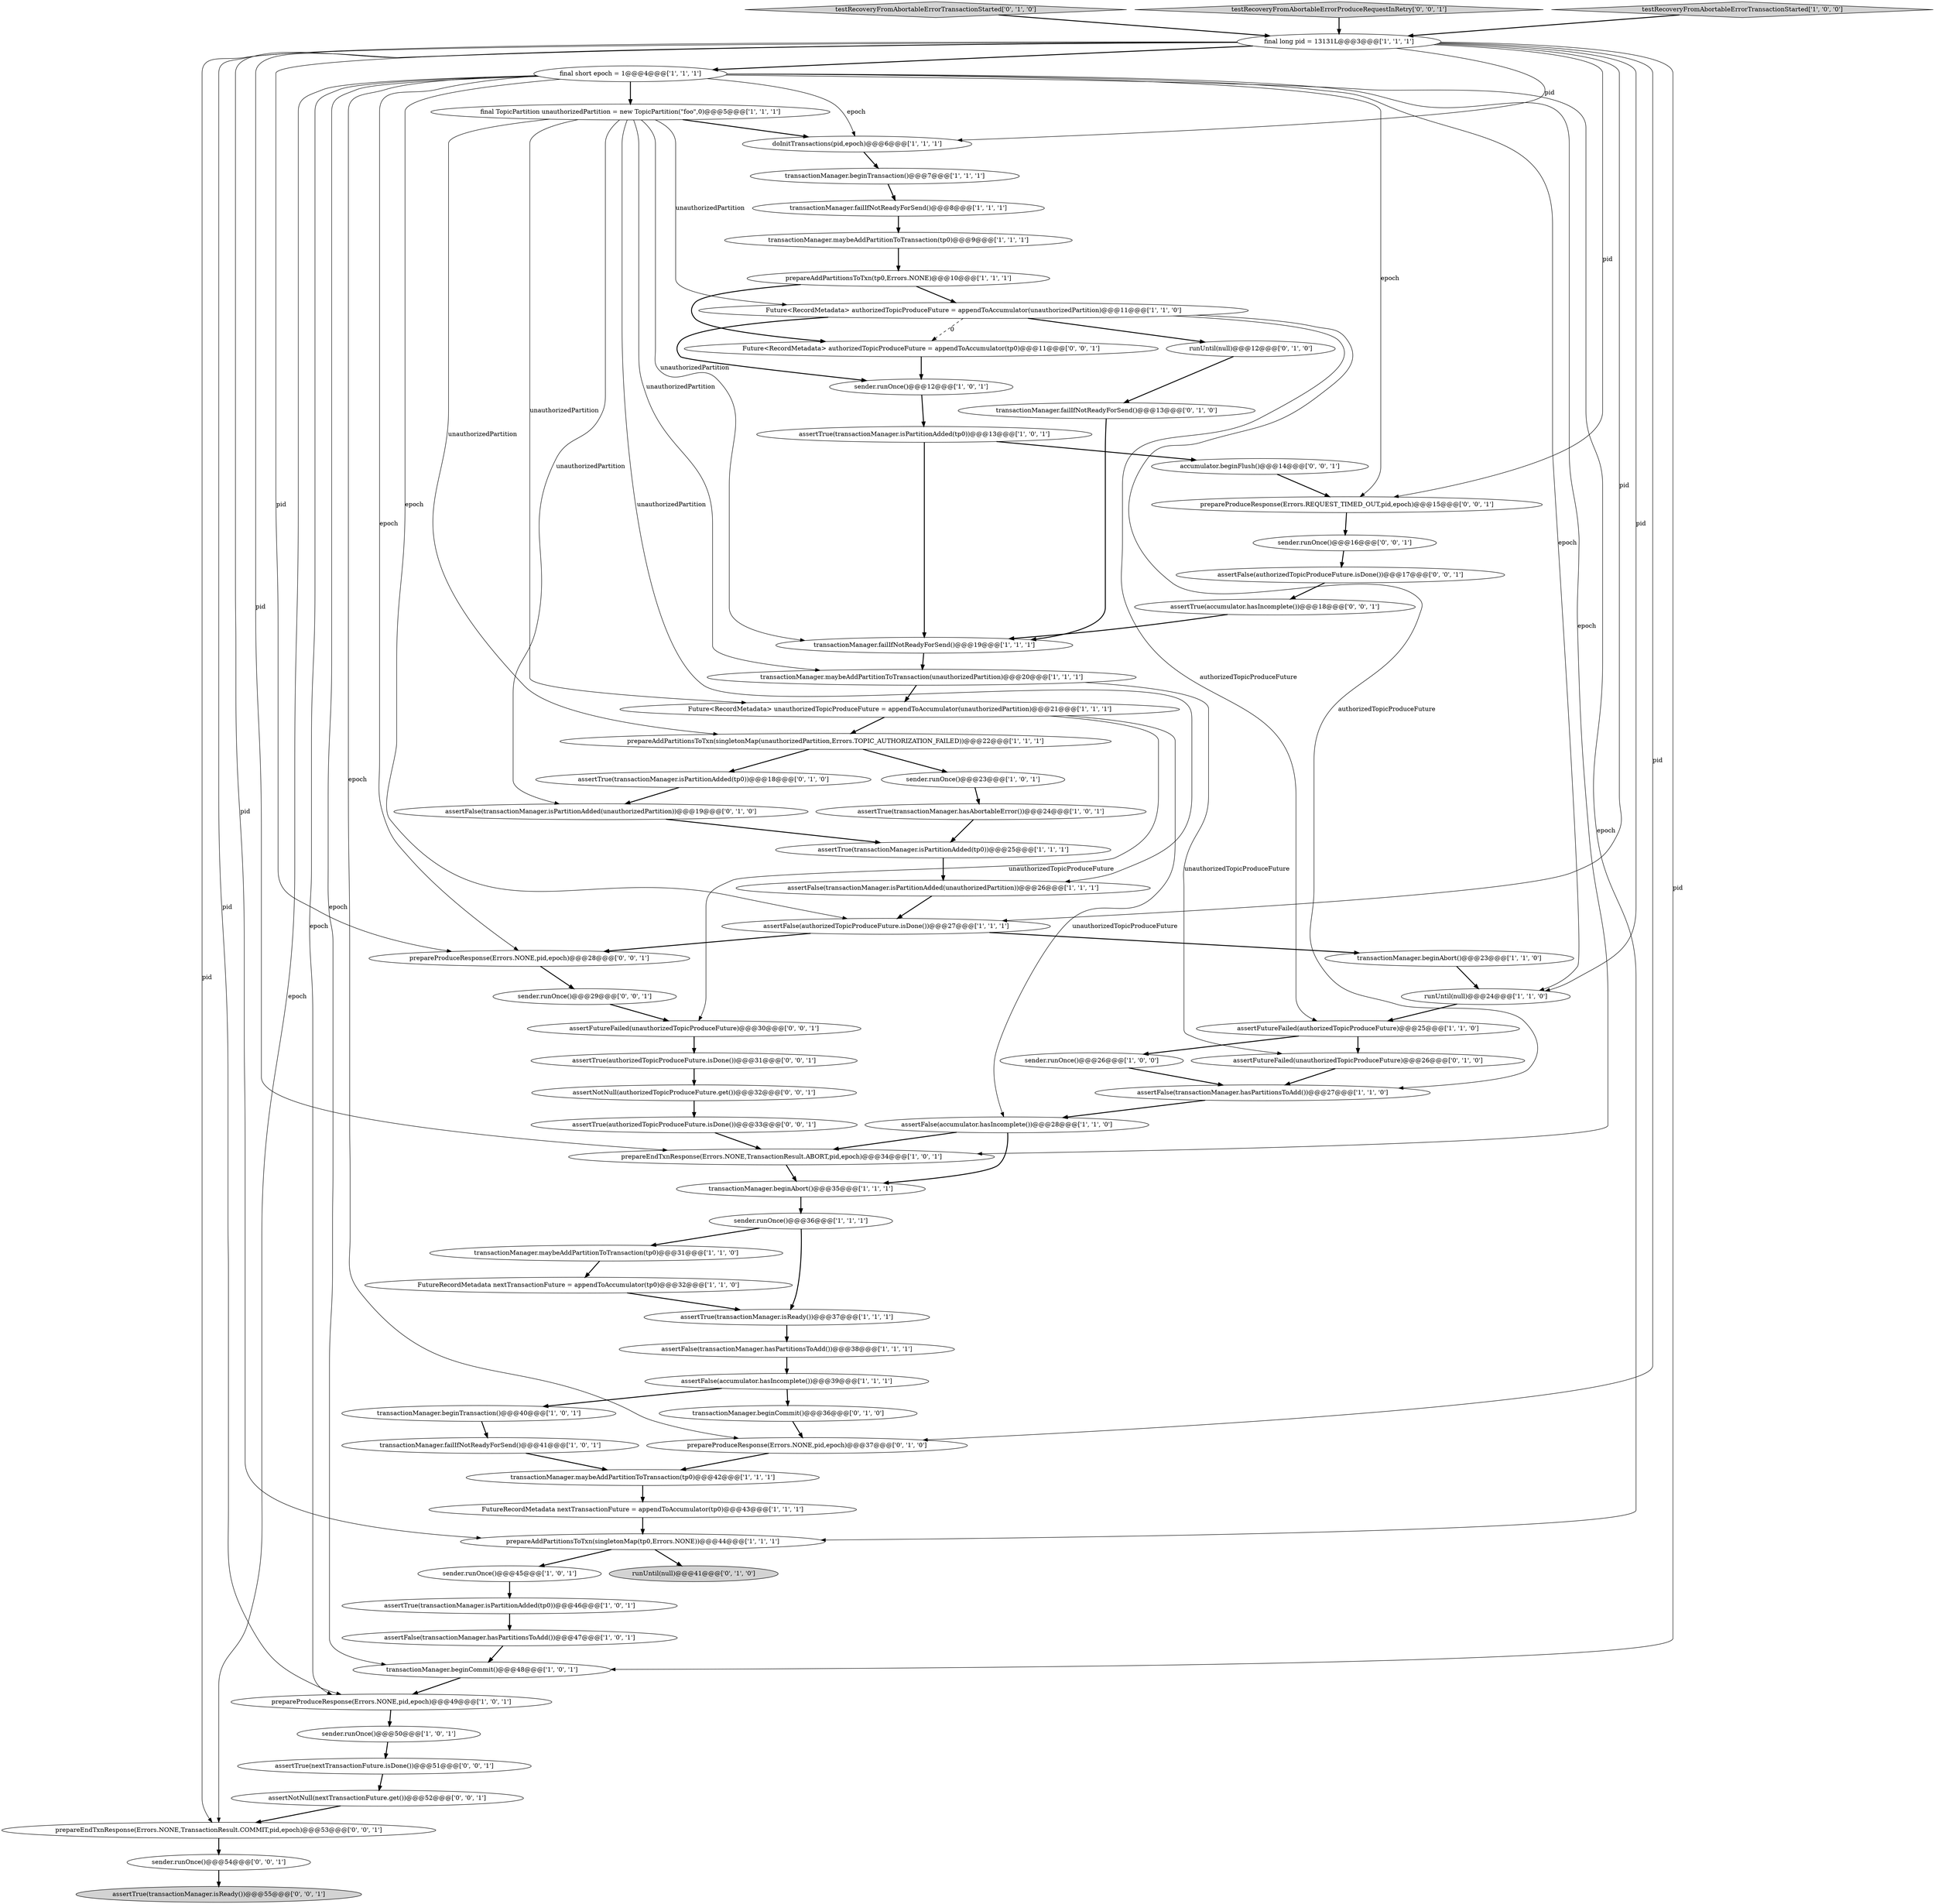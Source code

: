digraph {
4 [style = filled, label = "transactionManager.failIfNotReadyForSend()@@@41@@@['1', '0', '1']", fillcolor = white, shape = ellipse image = "AAA0AAABBB1BBB"];
48 [style = filled, label = "prepareProduceResponse(Errors.NONE,pid,epoch)@@@37@@@['0', '1', '0']", fillcolor = white, shape = ellipse image = "AAA0AAABBB2BBB"];
21 [style = filled, label = "Future<RecordMetadata> unauthorizedTopicProduceFuture = appendToAccumulator(unauthorizedPartition)@@@21@@@['1', '1', '1']", fillcolor = white, shape = ellipse image = "AAA0AAABBB1BBB"];
52 [style = filled, label = "assertTrue(transactionManager.isPartitionAdded(tp0))@@@18@@@['0', '1', '0']", fillcolor = white, shape = ellipse image = "AAA0AAABBB2BBB"];
31 [style = filled, label = "prepareProduceResponse(Errors.NONE,pid,epoch)@@@49@@@['1', '0', '1']", fillcolor = white, shape = ellipse image = "AAA0AAABBB1BBB"];
49 [style = filled, label = "assertFutureFailed(unauthorizedTopicProduceFuture)@@@26@@@['0', '1', '0']", fillcolor = white, shape = ellipse image = "AAA0AAABBB2BBB"];
18 [style = filled, label = "assertTrue(transactionManager.hasAbortableError())@@@24@@@['1', '0', '1']", fillcolor = white, shape = ellipse image = "AAA0AAABBB1BBB"];
65 [style = filled, label = "assertTrue(authorizedTopicProduceFuture.isDone())@@@33@@@['0', '0', '1']", fillcolor = white, shape = ellipse image = "AAA0AAABBB3BBB"];
60 [style = filled, label = "prepareProduceResponse(Errors.NONE,pid,epoch)@@@28@@@['0', '0', '1']", fillcolor = white, shape = ellipse image = "AAA0AAABBB3BBB"];
70 [style = filled, label = "Future<RecordMetadata> authorizedTopicProduceFuture = appendToAccumulator(tp0)@@@11@@@['0', '0', '1']", fillcolor = white, shape = ellipse image = "AAA0AAABBB3BBB"];
58 [style = filled, label = "accumulator.beginFlush()@@@14@@@['0', '0', '1']", fillcolor = white, shape = ellipse image = "AAA0AAABBB3BBB"];
30 [style = filled, label = "sender.runOnce()@@@45@@@['1', '0', '1']", fillcolor = white, shape = ellipse image = "AAA0AAABBB1BBB"];
66 [style = filled, label = "assertTrue(accumulator.hasIncomplete())@@@18@@@['0', '0', '1']", fillcolor = white, shape = ellipse image = "AAA0AAABBB3BBB"];
1 [style = filled, label = "FutureRecordMetadata nextTransactionFuture = appendToAccumulator(tp0)@@@43@@@['1', '1', '1']", fillcolor = white, shape = ellipse image = "AAA0AAABBB1BBB"];
33 [style = filled, label = "doInitTransactions(pid,epoch)@@@6@@@['1', '1', '1']", fillcolor = white, shape = ellipse image = "AAA0AAABBB1BBB"];
69 [style = filled, label = "assertTrue(authorizedTopicProduceFuture.isDone())@@@31@@@['0', '0', '1']", fillcolor = white, shape = ellipse image = "AAA0AAABBB3BBB"];
25 [style = filled, label = "prepareAddPartitionsToTxn(singletonMap(unauthorizedPartition,Errors.TOPIC_AUTHORIZATION_FAILED))@@@22@@@['1', '1', '1']", fillcolor = white, shape = ellipse image = "AAA0AAABBB1BBB"];
17 [style = filled, label = "assertFalse(accumulator.hasIncomplete())@@@28@@@['1', '1', '0']", fillcolor = white, shape = ellipse image = "AAA0AAABBB1BBB"];
8 [style = filled, label = "assertFutureFailed(authorizedTopicProduceFuture)@@@25@@@['1', '1', '0']", fillcolor = white, shape = ellipse image = "AAA0AAABBB1BBB"];
55 [style = filled, label = "prepareEndTxnResponse(Errors.NONE,TransactionResult.COMMIT,pid,epoch)@@@53@@@['0', '0', '1']", fillcolor = white, shape = ellipse image = "AAA0AAABBB3BBB"];
9 [style = filled, label = "assertFalse(transactionManager.hasPartitionsToAdd())@@@47@@@['1', '0', '1']", fillcolor = white, shape = ellipse image = "AAA0AAABBB1BBB"];
50 [style = filled, label = "transactionManager.failIfNotReadyForSend()@@@13@@@['0', '1', '0']", fillcolor = white, shape = ellipse image = "AAA0AAABBB2BBB"];
63 [style = filled, label = "assertTrue(nextTransactionFuture.isDone())@@@51@@@['0', '0', '1']", fillcolor = white, shape = ellipse image = "AAA0AAABBB3BBB"];
42 [style = filled, label = "prepareAddPartitionsToTxn(singletonMap(tp0,Errors.NONE))@@@44@@@['1', '1', '1']", fillcolor = white, shape = ellipse image = "AAA0AAABBB1BBB"];
43 [style = filled, label = "assertFalse(transactionManager.isPartitionAdded(unauthorizedPartition))@@@26@@@['1', '1', '1']", fillcolor = white, shape = ellipse image = "AAA0AAABBB1BBB"];
51 [style = filled, label = "testRecoveryFromAbortableErrorTransactionStarted['0', '1', '0']", fillcolor = lightgray, shape = diamond image = "AAA0AAABBB2BBB"];
67 [style = filled, label = "prepareProduceResponse(Errors.REQUEST_TIMED_OUT,pid,epoch)@@@15@@@['0', '0', '1']", fillcolor = white, shape = ellipse image = "AAA0AAABBB3BBB"];
61 [style = filled, label = "assertFalse(authorizedTopicProduceFuture.isDone())@@@17@@@['0', '0', '1']", fillcolor = white, shape = ellipse image = "AAA0AAABBB3BBB"];
26 [style = filled, label = "sender.runOnce()@@@36@@@['1', '1', '1']", fillcolor = white, shape = ellipse image = "AAA0AAABBB1BBB"];
0 [style = filled, label = "transactionManager.maybeAddPartitionToTransaction(unauthorizedPartition)@@@20@@@['1', '1', '1']", fillcolor = white, shape = ellipse image = "AAA0AAABBB1BBB"];
10 [style = filled, label = "transactionManager.beginTransaction()@@@7@@@['1', '1', '1']", fillcolor = white, shape = ellipse image = "AAA0AAABBB1BBB"];
7 [style = filled, label = "sender.runOnce()@@@23@@@['1', '0', '1']", fillcolor = white, shape = ellipse image = "AAA0AAABBB1BBB"];
2 [style = filled, label = "assertFalse(transactionManager.hasPartitionsToAdd())@@@38@@@['1', '1', '1']", fillcolor = white, shape = ellipse image = "AAA0AAABBB1BBB"];
46 [style = filled, label = "transactionManager.beginCommit()@@@36@@@['0', '1', '0']", fillcolor = white, shape = ellipse image = "AAA0AAABBB2BBB"];
57 [style = filled, label = "testRecoveryFromAbortableErrorProduceRequestInRetry['0', '0', '1']", fillcolor = lightgray, shape = diamond image = "AAA0AAABBB3BBB"];
28 [style = filled, label = "assertFalse(transactionManager.hasPartitionsToAdd())@@@27@@@['1', '1', '0']", fillcolor = white, shape = ellipse image = "AAA0AAABBB1BBB"];
35 [style = filled, label = "transactionManager.failIfNotReadyForSend()@@@8@@@['1', '1', '1']", fillcolor = white, shape = ellipse image = "AAA0AAABBB1BBB"];
3 [style = filled, label = "assertFalse(authorizedTopicProduceFuture.isDone())@@@27@@@['1', '1', '1']", fillcolor = white, shape = ellipse image = "AAA0AAABBB1BBB"];
23 [style = filled, label = "testRecoveryFromAbortableErrorTransactionStarted['1', '0', '0']", fillcolor = lightgray, shape = diamond image = "AAA0AAABBB1BBB"];
32 [style = filled, label = "transactionManager.beginAbort()@@@23@@@['1', '1', '0']", fillcolor = white, shape = ellipse image = "AAA0AAABBB1BBB"];
16 [style = filled, label = "prepareAddPartitionsToTxn(tp0,Errors.NONE)@@@10@@@['1', '1', '1']", fillcolor = white, shape = ellipse image = "AAA0AAABBB1BBB"];
22 [style = filled, label = "assertTrue(transactionManager.isPartitionAdded(tp0))@@@13@@@['1', '0', '1']", fillcolor = white, shape = ellipse image = "AAA0AAABBB1BBB"];
41 [style = filled, label = "Future<RecordMetadata> authorizedTopicProduceFuture = appendToAccumulator(unauthorizedPartition)@@@11@@@['1', '1', '0']", fillcolor = white, shape = ellipse image = "AAA0AAABBB1BBB"];
37 [style = filled, label = "final TopicPartition unauthorizedPartition = new TopicPartition(\"foo\",0)@@@5@@@['1', '1', '1']", fillcolor = white, shape = ellipse image = "AAA0AAABBB1BBB"];
45 [style = filled, label = "transactionManager.failIfNotReadyForSend()@@@19@@@['1', '1', '1']", fillcolor = white, shape = ellipse image = "AAA0AAABBB1BBB"];
62 [style = filled, label = "sender.runOnce()@@@16@@@['0', '0', '1']", fillcolor = white, shape = ellipse image = "AAA0AAABBB3BBB"];
72 [style = filled, label = "sender.runOnce()@@@54@@@['0', '0', '1']", fillcolor = white, shape = ellipse image = "AAA0AAABBB3BBB"];
15 [style = filled, label = "sender.runOnce()@@@12@@@['1', '0', '1']", fillcolor = white, shape = ellipse image = "AAA0AAABBB1BBB"];
12 [style = filled, label = "transactionManager.maybeAddPartitionToTransaction(tp0)@@@31@@@['1', '1', '0']", fillcolor = white, shape = ellipse image = "AAA0AAABBB1BBB"];
56 [style = filled, label = "assertTrue(transactionManager.isReady())@@@55@@@['0', '0', '1']", fillcolor = lightgray, shape = ellipse image = "AAA0AAABBB3BBB"];
13 [style = filled, label = "FutureRecordMetadata nextTransactionFuture = appendToAccumulator(tp0)@@@32@@@['1', '1', '0']", fillcolor = white, shape = ellipse image = "AAA0AAABBB1BBB"];
11 [style = filled, label = "prepareEndTxnResponse(Errors.NONE,TransactionResult.ABORT,pid,epoch)@@@34@@@['1', '0', '1']", fillcolor = white, shape = ellipse image = "AAA0AAABBB1BBB"];
38 [style = filled, label = "assertFalse(accumulator.hasIncomplete())@@@39@@@['1', '1', '1']", fillcolor = white, shape = ellipse image = "AAA0AAABBB1BBB"];
44 [style = filled, label = "assertTrue(transactionManager.isReady())@@@37@@@['1', '1', '1']", fillcolor = white, shape = ellipse image = "AAA0AAABBB1BBB"];
5 [style = filled, label = "transactionManager.maybeAddPartitionToTransaction(tp0)@@@9@@@['1', '1', '1']", fillcolor = white, shape = ellipse image = "AAA0AAABBB1BBB"];
34 [style = filled, label = "assertTrue(transactionManager.isPartitionAdded(tp0))@@@25@@@['1', '1', '1']", fillcolor = white, shape = ellipse image = "AAA0AAABBB1BBB"];
39 [style = filled, label = "transactionManager.maybeAddPartitionToTransaction(tp0)@@@42@@@['1', '1', '1']", fillcolor = white, shape = ellipse image = "AAA0AAABBB1BBB"];
36 [style = filled, label = "final short epoch = 1@@@4@@@['1', '1', '1']", fillcolor = white, shape = ellipse image = "AAA0AAABBB1BBB"];
59 [style = filled, label = "assertNotNull(authorizedTopicProduceFuture.get())@@@32@@@['0', '0', '1']", fillcolor = white, shape = ellipse image = "AAA0AAABBB3BBB"];
68 [style = filled, label = "sender.runOnce()@@@29@@@['0', '0', '1']", fillcolor = white, shape = ellipse image = "AAA0AAABBB3BBB"];
19 [style = filled, label = "sender.runOnce()@@@26@@@['1', '0', '0']", fillcolor = white, shape = ellipse image = "AAA0AAABBB1BBB"];
53 [style = filled, label = "assertFalse(transactionManager.isPartitionAdded(unauthorizedPartition))@@@19@@@['0', '1', '0']", fillcolor = white, shape = ellipse image = "AAA0AAABBB2BBB"];
40 [style = filled, label = "transactionManager.beginTransaction()@@@40@@@['1', '0', '1']", fillcolor = white, shape = ellipse image = "AAA0AAABBB1BBB"];
54 [style = filled, label = "runUntil(null)@@@12@@@['0', '1', '0']", fillcolor = white, shape = ellipse image = "AAA0AAABBB2BBB"];
14 [style = filled, label = "transactionManager.beginCommit()@@@48@@@['1', '0', '1']", fillcolor = white, shape = ellipse image = "AAA0AAABBB1BBB"];
47 [style = filled, label = "runUntil(null)@@@41@@@['0', '1', '0']", fillcolor = lightgray, shape = ellipse image = "AAA0AAABBB2BBB"];
71 [style = filled, label = "assertNotNull(nextTransactionFuture.get())@@@52@@@['0', '0', '1']", fillcolor = white, shape = ellipse image = "AAA0AAABBB3BBB"];
29 [style = filled, label = "transactionManager.beginAbort()@@@35@@@['1', '1', '1']", fillcolor = white, shape = ellipse image = "AAA0AAABBB1BBB"];
20 [style = filled, label = "sender.runOnce()@@@50@@@['1', '0', '1']", fillcolor = white, shape = ellipse image = "AAA0AAABBB1BBB"];
24 [style = filled, label = "assertTrue(transactionManager.isPartitionAdded(tp0))@@@46@@@['1', '0', '1']", fillcolor = white, shape = ellipse image = "AAA0AAABBB1BBB"];
6 [style = filled, label = "runUntil(null)@@@24@@@['1', '1', '0']", fillcolor = white, shape = ellipse image = "AAA0AAABBB1BBB"];
27 [style = filled, label = "final long pid = 13131L@@@3@@@['1', '1', '1']", fillcolor = white, shape = ellipse image = "AAA0AAABBB1BBB"];
64 [style = filled, label = "assertFutureFailed(unauthorizedTopicProduceFuture)@@@30@@@['0', '0', '1']", fillcolor = white, shape = ellipse image = "AAA0AAABBB3BBB"];
40->4 [style = bold, label=""];
27->3 [style = solid, label="pid"];
55->72 [style = bold, label=""];
61->66 [style = bold, label=""];
41->15 [style = bold, label=""];
25->52 [style = bold, label=""];
36->48 [style = solid, label="epoch"];
62->61 [style = bold, label=""];
10->35 [style = bold, label=""];
11->29 [style = bold, label=""];
46->48 [style = bold, label=""];
32->6 [style = bold, label=""];
48->39 [style = bold, label=""];
16->41 [style = bold, label=""];
27->11 [style = solid, label="pid"];
26->12 [style = bold, label=""];
43->3 [style = bold, label=""];
37->45 [style = solid, label="unauthorizedPartition"];
37->21 [style = solid, label="unauthorizedPartition"];
53->34 [style = bold, label=""];
45->0 [style = bold, label=""];
70->15 [style = bold, label=""];
50->45 [style = bold, label=""];
36->42 [style = solid, label="epoch"];
9->14 [style = bold, label=""];
60->68 [style = bold, label=""];
19->28 [style = bold, label=""];
41->54 [style = bold, label=""];
36->67 [style = solid, label="epoch"];
31->20 [style = bold, label=""];
37->33 [style = bold, label=""];
66->45 [style = bold, label=""];
20->63 [style = bold, label=""];
27->67 [style = solid, label="pid"];
44->2 [style = bold, label=""];
36->60 [style = solid, label="epoch"];
27->6 [style = solid, label="pid"];
1->42 [style = bold, label=""];
69->59 [style = bold, label=""];
36->6 [style = solid, label="epoch"];
27->60 [style = solid, label="pid"];
0->21 [style = bold, label=""];
21->25 [style = bold, label=""];
25->7 [style = bold, label=""];
37->53 [style = solid, label="unauthorizedPartition"];
29->26 [style = bold, label=""];
71->55 [style = bold, label=""];
35->5 [style = bold, label=""];
36->31 [style = solid, label="epoch"];
51->27 [style = bold, label=""];
38->46 [style = bold, label=""];
36->37 [style = bold, label=""];
58->67 [style = bold, label=""];
36->55 [style = solid, label="epoch"];
30->24 [style = bold, label=""];
22->45 [style = bold, label=""];
27->33 [style = solid, label="pid"];
18->34 [style = bold, label=""];
4->39 [style = bold, label=""];
37->41 [style = solid, label="unauthorizedPartition"];
59->65 [style = bold, label=""];
42->47 [style = bold, label=""];
49->28 [style = bold, label=""];
65->11 [style = bold, label=""];
63->71 [style = bold, label=""];
0->49 [style = solid, label="unauthorizedTopicProduceFuture"];
15->22 [style = bold, label=""];
36->3 [style = solid, label="epoch"];
5->16 [style = bold, label=""];
36->14 [style = solid, label="epoch"];
12->13 [style = bold, label=""];
72->56 [style = bold, label=""];
26->44 [style = bold, label=""];
22->58 [style = bold, label=""];
36->33 [style = solid, label="epoch"];
41->8 [style = solid, label="authorizedTopicProduceFuture"];
41->70 [style = dashed, label="0"];
27->42 [style = solid, label="pid"];
37->25 [style = solid, label="unauthorizedPartition"];
14->31 [style = bold, label=""];
7->18 [style = bold, label=""];
28->17 [style = bold, label=""];
39->1 [style = bold, label=""];
21->64 [style = solid, label="unauthorizedTopicProduceFuture"];
34->43 [style = bold, label=""];
38->40 [style = bold, label=""];
21->17 [style = solid, label="unauthorizedTopicProduceFuture"];
41->28 [style = solid, label="authorizedTopicProduceFuture"];
24->9 [style = bold, label=""];
68->64 [style = bold, label=""];
27->36 [style = bold, label=""];
52->53 [style = bold, label=""];
23->27 [style = bold, label=""];
64->69 [style = bold, label=""];
8->19 [style = bold, label=""];
13->44 [style = bold, label=""];
36->11 [style = solid, label="epoch"];
37->0 [style = solid, label="unauthorizedPartition"];
33->10 [style = bold, label=""];
27->14 [style = solid, label="pid"];
37->43 [style = solid, label="unauthorizedPartition"];
67->62 [style = bold, label=""];
54->50 [style = bold, label=""];
16->70 [style = bold, label=""];
2->38 [style = bold, label=""];
57->27 [style = bold, label=""];
27->31 [style = solid, label="pid"];
42->30 [style = bold, label=""];
6->8 [style = bold, label=""];
27->48 [style = solid, label="pid"];
27->55 [style = solid, label="pid"];
8->49 [style = bold, label=""];
3->32 [style = bold, label=""];
17->29 [style = bold, label=""];
17->11 [style = bold, label=""];
3->60 [style = bold, label=""];
}
